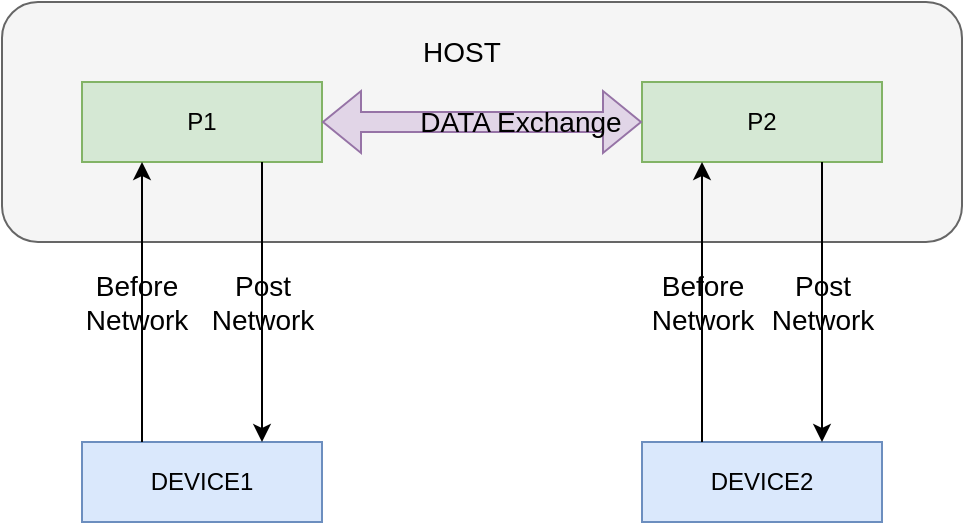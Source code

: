 <mxfile version="20.8.3" type="github">
  <diagram id="0NYZWvuHesOxI2aICl3I" name="Page-1">
    <mxGraphModel dx="954" dy="559" grid="1" gridSize="10" guides="1" tooltips="1" connect="1" arrows="1" fold="1" page="1" pageScale="1" pageWidth="850" pageHeight="1100" math="0" shadow="0">
      <root>
        <mxCell id="0" />
        <mxCell id="1" parent="0" />
        <mxCell id="RHav3jnlTcqUU1-E7da1-16" value="" style="rounded=1;whiteSpace=wrap;html=1;fillColor=#f5f5f5;fontColor=#333333;strokeColor=#666666;" vertex="1" parent="1">
          <mxGeometry x="120" y="280" width="480" height="120" as="geometry" />
        </mxCell>
        <mxCell id="RHav3jnlTcqUU1-E7da1-1" value="DEVICE1" style="rounded=0;whiteSpace=wrap;html=1;fillColor=#dae8fc;strokeColor=#6c8ebf;" vertex="1" parent="1">
          <mxGeometry x="160" y="500" width="120" height="40" as="geometry" />
        </mxCell>
        <mxCell id="RHav3jnlTcqUU1-E7da1-2" value="DEVICE2" style="rounded=0;whiteSpace=wrap;html=1;fillColor=#dae8fc;strokeColor=#6c8ebf;" vertex="1" parent="1">
          <mxGeometry x="440" y="500" width="120" height="40" as="geometry" />
        </mxCell>
        <mxCell id="RHav3jnlTcqUU1-E7da1-3" value="P2" style="rounded=0;whiteSpace=wrap;html=1;fillColor=#d5e8d4;strokeColor=#82b366;" vertex="1" parent="1">
          <mxGeometry x="440" y="320" width="120" height="40" as="geometry" />
        </mxCell>
        <mxCell id="RHav3jnlTcqUU1-E7da1-4" value="P1" style="rounded=0;whiteSpace=wrap;html=1;fillColor=#d5e8d4;strokeColor=#82b366;" vertex="1" parent="1">
          <mxGeometry x="160" y="320" width="120" height="40" as="geometry" />
        </mxCell>
        <mxCell id="RHav3jnlTcqUU1-E7da1-10" value="" style="endArrow=classic;html=1;rounded=0;entryX=0.25;entryY=1;entryDx=0;entryDy=0;exitX=0.25;exitY=0;exitDx=0;exitDy=0;" edge="1" parent="1" source="RHav3jnlTcqUU1-E7da1-1" target="RHav3jnlTcqUU1-E7da1-4">
          <mxGeometry width="50" height="50" relative="1" as="geometry">
            <mxPoint x="400" y="440" as="sourcePoint" />
            <mxPoint x="450" y="390" as="targetPoint" />
          </mxGeometry>
        </mxCell>
        <mxCell id="RHav3jnlTcqUU1-E7da1-19" value="Before&lt;br&gt;Network" style="edgeLabel;html=1;align=center;verticalAlign=middle;resizable=0;points=[];fontSize=14;fontColor=default;labelBackgroundColor=none;" vertex="1" connectable="0" parent="RHav3jnlTcqUU1-E7da1-10">
          <mxGeometry x="0.013" y="3" relative="1" as="geometry">
            <mxPoint y="1" as="offset" />
          </mxGeometry>
        </mxCell>
        <mxCell id="RHav3jnlTcqUU1-E7da1-11" value="&lt;span style=&quot;font-size: 14px;&quot;&gt;Post&lt;/span&gt;&lt;br style=&quot;border-color: var(--border-color); font-size: 14px;&quot;&gt;&lt;span style=&quot;border-color: var(--border-color); font-size: 14px;&quot;&gt;Network&lt;/span&gt;" style="endArrow=classic;html=1;rounded=0;entryX=0.75;entryY=0;entryDx=0;entryDy=0;exitX=0.75;exitY=1;exitDx=0;exitDy=0;labelBackgroundColor=none;" edge="1" parent="1" source="RHav3jnlTcqUU1-E7da1-4" target="RHav3jnlTcqUU1-E7da1-1">
          <mxGeometry width="50" height="50" relative="1" as="geometry">
            <mxPoint x="200" y="450" as="sourcePoint" />
            <mxPoint x="200" y="370" as="targetPoint" />
          </mxGeometry>
        </mxCell>
        <mxCell id="RHav3jnlTcqUU1-E7da1-12" value="&lt;span style=&quot;font-size: 14px;&quot;&gt;Post&lt;/span&gt;&lt;br style=&quot;border-color: var(--border-color); font-size: 14px;&quot;&gt;&lt;span style=&quot;font-size: 14px;&quot;&gt;Network&lt;/span&gt;" style="endArrow=classic;html=1;rounded=0;entryX=0.75;entryY=0;entryDx=0;entryDy=0;exitX=0.75;exitY=1;exitDx=0;exitDy=0;labelBackgroundColor=none;" edge="1" parent="1" source="RHav3jnlTcqUU1-E7da1-3" target="RHav3jnlTcqUU1-E7da1-2">
          <mxGeometry width="50" height="50" relative="1" as="geometry">
            <mxPoint x="540" y="360" as="sourcePoint" />
            <mxPoint x="540" y="440" as="targetPoint" />
            <mxPoint as="offset" />
          </mxGeometry>
        </mxCell>
        <mxCell id="RHav3jnlTcqUU1-E7da1-13" value="&lt;span style=&quot;font-size: 14px;&quot;&gt;Before&lt;/span&gt;&lt;br style=&quot;border-color: var(--border-color); font-size: 14px;&quot;&gt;&lt;span style=&quot;font-size: 14px;&quot;&gt;Network&lt;/span&gt;" style="endArrow=classic;html=1;rounded=0;entryX=0.25;entryY=1;entryDx=0;entryDy=0;exitX=0.25;exitY=0;exitDx=0;exitDy=0;labelBackgroundColor=none;" edge="1" parent="1" source="RHav3jnlTcqUU1-E7da1-2" target="RHav3jnlTcqUU1-E7da1-3">
          <mxGeometry width="50" height="50" relative="1" as="geometry">
            <mxPoint x="460" y="440" as="sourcePoint" />
            <mxPoint x="460" y="360" as="targetPoint" />
          </mxGeometry>
        </mxCell>
        <mxCell id="RHav3jnlTcqUU1-E7da1-15" value="" style="shape=flexArrow;endArrow=classic;startArrow=classic;html=1;rounded=0;entryX=0;entryY=0.5;entryDx=0;entryDy=0;exitX=1;exitY=0.5;exitDx=0;exitDy=0;fillColor=#e1d5e7;strokeColor=#9673a6;" edge="1" parent="1" source="RHav3jnlTcqUU1-E7da1-4" target="RHav3jnlTcqUU1-E7da1-3">
          <mxGeometry width="100" height="100" relative="1" as="geometry">
            <mxPoint x="370" y="460" as="sourcePoint" />
            <mxPoint x="470" y="360" as="targetPoint" />
          </mxGeometry>
        </mxCell>
        <mxCell id="RHav3jnlTcqUU1-E7da1-17" value="&lt;font style=&quot;font-size: 14px;&quot;&gt;DATA Exchange&lt;/font&gt;" style="edgeLabel;html=1;align=center;verticalAlign=middle;resizable=0;points=[];fontColor=default;labelBackgroundColor=none;" vertex="1" connectable="0" parent="RHav3jnlTcqUU1-E7da1-15">
          <mxGeometry x="0.237" relative="1" as="geometry">
            <mxPoint as="offset" />
          </mxGeometry>
        </mxCell>
        <mxCell id="RHav3jnlTcqUU1-E7da1-18" value="HOST" style="text;html=1;strokeColor=none;fillColor=none;align=center;verticalAlign=middle;whiteSpace=wrap;rounded=0;labelBackgroundColor=none;fontSize=14;fontColor=default;" vertex="1" parent="1">
          <mxGeometry x="320" y="290" width="60" height="30" as="geometry" />
        </mxCell>
      </root>
    </mxGraphModel>
  </diagram>
</mxfile>

